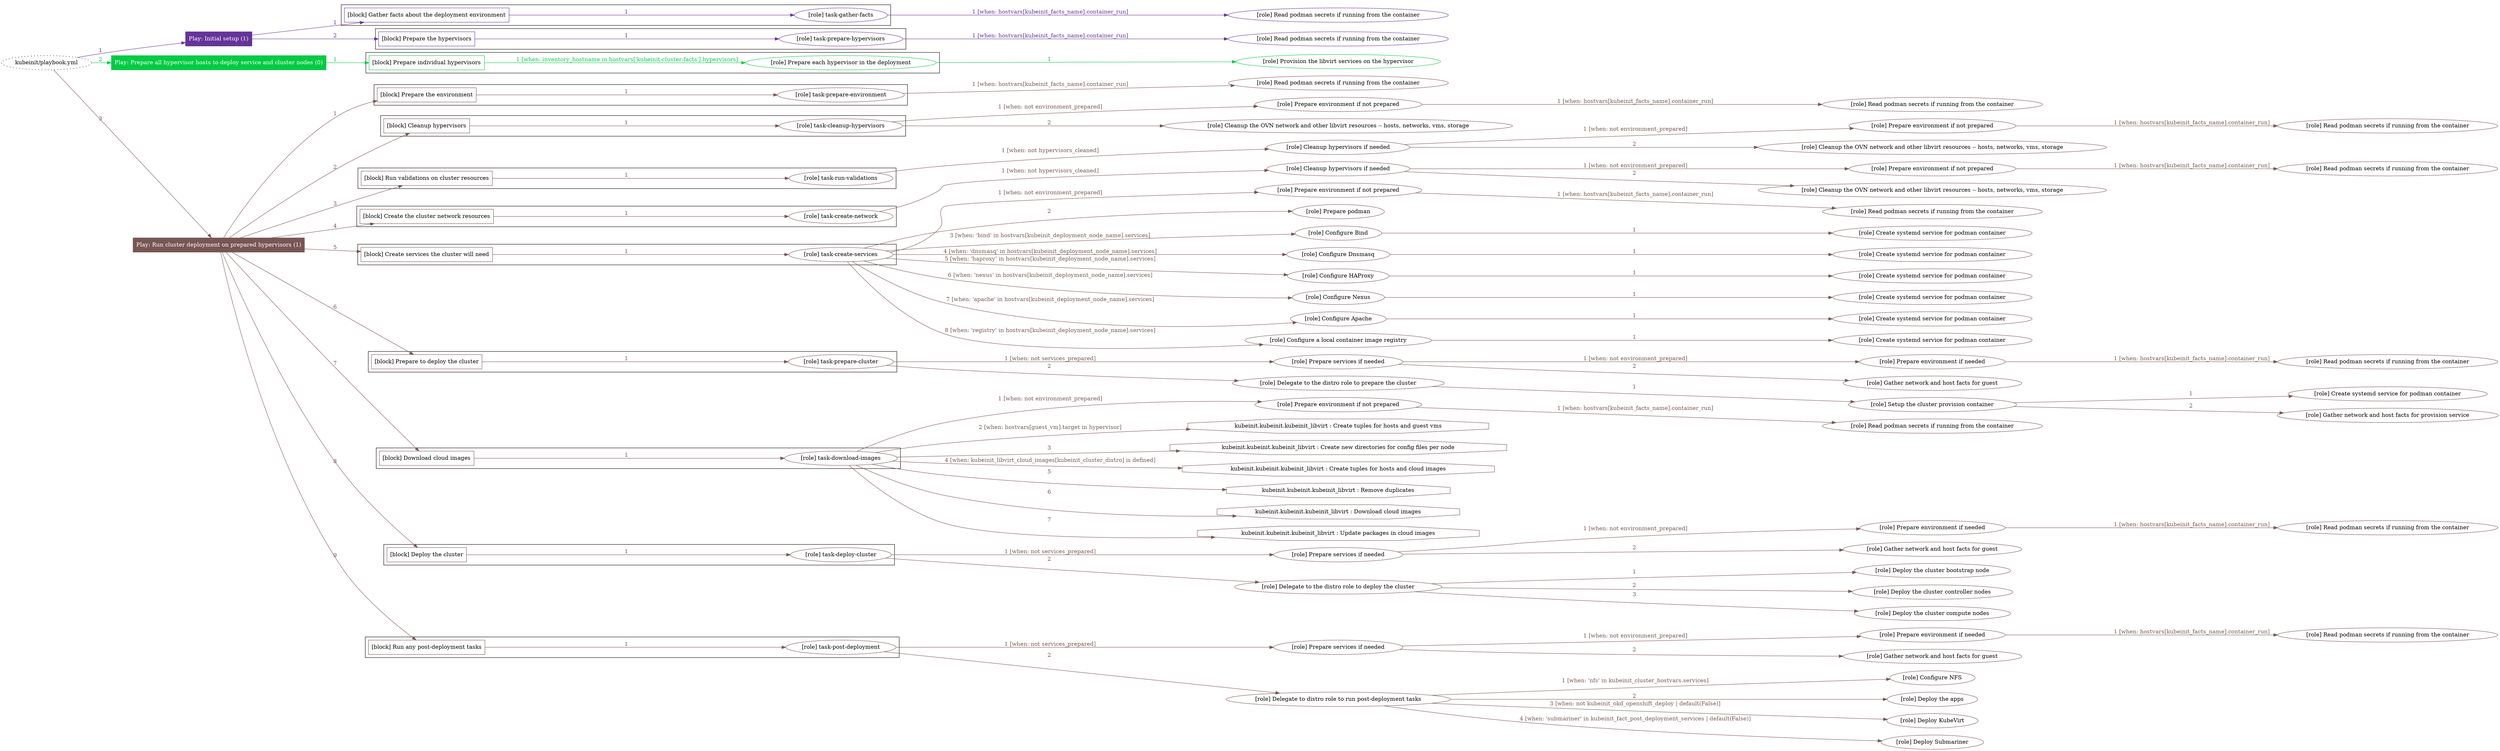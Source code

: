 digraph {
	graph [concentrate=true ordering=in rankdir=LR ratio=fill]
	edge [esep=5 sep=10]
	"kubeinit/playbook.yml" [id=root_node style=dotted]
	play_ef5bb7d8 [label="Play: Initial setup (1)" color="#653498" fontcolor="#ffffff" id=play_ef5bb7d8 shape=box style=filled tooltip=localhost]
	"kubeinit/playbook.yml" -> play_ef5bb7d8 [label="1 " color="#653498" fontcolor="#653498" id=edge_e11902c2 labeltooltip="1 " tooltip="1 "]
	subgraph "Read podman secrets if running from the container" {
		role_916a2d6f [label="[role] Read podman secrets if running from the container" color="#653498" id=role_916a2d6f tooltip="Read podman secrets if running from the container"]
	}
	subgraph "task-gather-facts" {
		role_f996202d [label="[role] task-gather-facts" color="#653498" id=role_f996202d tooltip="task-gather-facts"]
		role_f996202d -> role_916a2d6f [label="1 [when: hostvars[kubeinit_facts_name].container_run]" color="#653498" fontcolor="#653498" id=edge_2b8b3137 labeltooltip="1 [when: hostvars[kubeinit_facts_name].container_run]" tooltip="1 [when: hostvars[kubeinit_facts_name].container_run]"]
	}
	subgraph "Read podman secrets if running from the container" {
		role_86b1745c [label="[role] Read podman secrets if running from the container" color="#653498" id=role_86b1745c tooltip="Read podman secrets if running from the container"]
	}
	subgraph "task-prepare-hypervisors" {
		role_f8c74722 [label="[role] task-prepare-hypervisors" color="#653498" id=role_f8c74722 tooltip="task-prepare-hypervisors"]
		role_f8c74722 -> role_86b1745c [label="1 [when: hostvars[kubeinit_facts_name].container_run]" color="#653498" fontcolor="#653498" id=edge_34c82e16 labeltooltip="1 [when: hostvars[kubeinit_facts_name].container_run]" tooltip="1 [when: hostvars[kubeinit_facts_name].container_run]"]
	}
	subgraph "Play: Initial setup (1)" {
		play_ef5bb7d8 -> block_6607a6f6 [label=1 color="#653498" fontcolor="#653498" id=edge_a9a5e3ed labeltooltip=1 tooltip=1]
		subgraph cluster_block_6607a6f6 {
			block_6607a6f6 [label="[block] Gather facts about the deployment environment" color="#653498" id=block_6607a6f6 labeltooltip="Gather facts about the deployment environment" shape=box tooltip="Gather facts about the deployment environment"]
			block_6607a6f6 -> role_f996202d [label="1 " color="#653498" fontcolor="#653498" id=edge_7681ad76 labeltooltip="1 " tooltip="1 "]
		}
		play_ef5bb7d8 -> block_3bcbea35 [label=2 color="#653498" fontcolor="#653498" id=edge_1acaf02a labeltooltip=2 tooltip=2]
		subgraph cluster_block_3bcbea35 {
			block_3bcbea35 [label="[block] Prepare the hypervisors" color="#653498" id=block_3bcbea35 labeltooltip="Prepare the hypervisors" shape=box tooltip="Prepare the hypervisors"]
			block_3bcbea35 -> role_f8c74722 [label="1 " color="#653498" fontcolor="#653498" id=edge_926d035f labeltooltip="1 " tooltip="1 "]
		}
	}
	play_5a5620cb [label="Play: Prepare all hypervisor hosts to deploy service and cluster nodes (0)" color="#01cb43" fontcolor="#ffffff" id=play_5a5620cb shape=box style=filled tooltip="Play: Prepare all hypervisor hosts to deploy service and cluster nodes (0)"]
	"kubeinit/playbook.yml" -> play_5a5620cb [label="2 " color="#01cb43" fontcolor="#01cb43" id=edge_0c057e83 labeltooltip="2 " tooltip="2 "]
	subgraph "Provision the libvirt services on the hypervisor" {
		role_09f380d3 [label="[role] Provision the libvirt services on the hypervisor" color="#01cb43" id=role_09f380d3 tooltip="Provision the libvirt services on the hypervisor"]
	}
	subgraph "Prepare each hypervisor in the deployment" {
		role_ce234d63 [label="[role] Prepare each hypervisor in the deployment" color="#01cb43" id=role_ce234d63 tooltip="Prepare each hypervisor in the deployment"]
		role_ce234d63 -> role_09f380d3 [label="1 " color="#01cb43" fontcolor="#01cb43" id=edge_8b7c6ac7 labeltooltip="1 " tooltip="1 "]
	}
	subgraph "Play: Prepare all hypervisor hosts to deploy service and cluster nodes (0)" {
		play_5a5620cb -> block_a6a22e3a [label=1 color="#01cb43" fontcolor="#01cb43" id=edge_e180dee3 labeltooltip=1 tooltip=1]
		subgraph cluster_block_a6a22e3a {
			block_a6a22e3a [label="[block] Prepare individual hypervisors" color="#01cb43" id=block_a6a22e3a labeltooltip="Prepare individual hypervisors" shape=box tooltip="Prepare individual hypervisors"]
			block_a6a22e3a -> role_ce234d63 [label="1 [when: inventory_hostname in hostvars['kubeinit-cluster-facts'].hypervisors]" color="#01cb43" fontcolor="#01cb43" id=edge_c66e9101 labeltooltip="1 [when: inventory_hostname in hostvars['kubeinit-cluster-facts'].hypervisors]" tooltip="1 [when: inventory_hostname in hostvars['kubeinit-cluster-facts'].hypervisors]"]
		}
	}
	play_938c2290 [label="Play: Run cluster deployment on prepared hypervisors (1)" color="#785654" fontcolor="#ffffff" id=play_938c2290 shape=box style=filled tooltip=localhost]
	"kubeinit/playbook.yml" -> play_938c2290 [label="3 " color="#785654" fontcolor="#785654" id=edge_644bcb5f labeltooltip="3 " tooltip="3 "]
	subgraph "Read podman secrets if running from the container" {
		role_117aff7f [label="[role] Read podman secrets if running from the container" color="#785654" id=role_117aff7f tooltip="Read podman secrets if running from the container"]
	}
	subgraph "task-prepare-environment" {
		role_d1507ed4 [label="[role] task-prepare-environment" color="#785654" id=role_d1507ed4 tooltip="task-prepare-environment"]
		role_d1507ed4 -> role_117aff7f [label="1 [when: hostvars[kubeinit_facts_name].container_run]" color="#785654" fontcolor="#785654" id=edge_4e8d4fd3 labeltooltip="1 [when: hostvars[kubeinit_facts_name].container_run]" tooltip="1 [when: hostvars[kubeinit_facts_name].container_run]"]
	}
	subgraph "Read podman secrets if running from the container" {
		role_8993fdb8 [label="[role] Read podman secrets if running from the container" color="#785654" id=role_8993fdb8 tooltip="Read podman secrets if running from the container"]
	}
	subgraph "Prepare environment if not prepared" {
		role_f629f982 [label="[role] Prepare environment if not prepared" color="#785654" id=role_f629f982 tooltip="Prepare environment if not prepared"]
		role_f629f982 -> role_8993fdb8 [label="1 [when: hostvars[kubeinit_facts_name].container_run]" color="#785654" fontcolor="#785654" id=edge_ca801bd1 labeltooltip="1 [when: hostvars[kubeinit_facts_name].container_run]" tooltip="1 [when: hostvars[kubeinit_facts_name].container_run]"]
	}
	subgraph "Cleanup the OVN network and other libvirt resources -- hosts, networks, vms, storage" {
		role_afc162d0 [label="[role] Cleanup the OVN network and other libvirt resources -- hosts, networks, vms, storage" color="#785654" id=role_afc162d0 tooltip="Cleanup the OVN network and other libvirt resources -- hosts, networks, vms, storage"]
	}
	subgraph "task-cleanup-hypervisors" {
		role_f95b985a [label="[role] task-cleanup-hypervisors" color="#785654" id=role_f95b985a tooltip="task-cleanup-hypervisors"]
		role_f95b985a -> role_f629f982 [label="1 [when: not environment_prepared]" color="#785654" fontcolor="#785654" id=edge_406e219d labeltooltip="1 [when: not environment_prepared]" tooltip="1 [when: not environment_prepared]"]
		role_f95b985a -> role_afc162d0 [label="2 " color="#785654" fontcolor="#785654" id=edge_3c9da6db labeltooltip="2 " tooltip="2 "]
	}
	subgraph "Read podman secrets if running from the container" {
		role_ef52ccb8 [label="[role] Read podman secrets if running from the container" color="#785654" id=role_ef52ccb8 tooltip="Read podman secrets if running from the container"]
	}
	subgraph "Prepare environment if not prepared" {
		role_a2ba2b3c [label="[role] Prepare environment if not prepared" color="#785654" id=role_a2ba2b3c tooltip="Prepare environment if not prepared"]
		role_a2ba2b3c -> role_ef52ccb8 [label="1 [when: hostvars[kubeinit_facts_name].container_run]" color="#785654" fontcolor="#785654" id=edge_1bbcaeef labeltooltip="1 [when: hostvars[kubeinit_facts_name].container_run]" tooltip="1 [when: hostvars[kubeinit_facts_name].container_run]"]
	}
	subgraph "Cleanup the OVN network and other libvirt resources -- hosts, networks, vms, storage" {
		role_bb444fae [label="[role] Cleanup the OVN network and other libvirt resources -- hosts, networks, vms, storage" color="#785654" id=role_bb444fae tooltip="Cleanup the OVN network and other libvirt resources -- hosts, networks, vms, storage"]
	}
	subgraph "Cleanup hypervisors if needed" {
		role_a9456934 [label="[role] Cleanup hypervisors if needed" color="#785654" id=role_a9456934 tooltip="Cleanup hypervisors if needed"]
		role_a9456934 -> role_a2ba2b3c [label="1 [when: not environment_prepared]" color="#785654" fontcolor="#785654" id=edge_ef42ae83 labeltooltip="1 [when: not environment_prepared]" tooltip="1 [when: not environment_prepared]"]
		role_a9456934 -> role_bb444fae [label="2 " color="#785654" fontcolor="#785654" id=edge_f3ef244d labeltooltip="2 " tooltip="2 "]
	}
	subgraph "task-run-validations" {
		role_4f0e53b5 [label="[role] task-run-validations" color="#785654" id=role_4f0e53b5 tooltip="task-run-validations"]
		role_4f0e53b5 -> role_a9456934 [label="1 [when: not hypervisors_cleaned]" color="#785654" fontcolor="#785654" id=edge_1c4c4463 labeltooltip="1 [when: not hypervisors_cleaned]" tooltip="1 [when: not hypervisors_cleaned]"]
	}
	subgraph "Read podman secrets if running from the container" {
		role_9a3a5661 [label="[role] Read podman secrets if running from the container" color="#785654" id=role_9a3a5661 tooltip="Read podman secrets if running from the container"]
	}
	subgraph "Prepare environment if not prepared" {
		role_4adfddb5 [label="[role] Prepare environment if not prepared" color="#785654" id=role_4adfddb5 tooltip="Prepare environment if not prepared"]
		role_4adfddb5 -> role_9a3a5661 [label="1 [when: hostvars[kubeinit_facts_name].container_run]" color="#785654" fontcolor="#785654" id=edge_8a7b35db labeltooltip="1 [when: hostvars[kubeinit_facts_name].container_run]" tooltip="1 [when: hostvars[kubeinit_facts_name].container_run]"]
	}
	subgraph "Cleanup the OVN network and other libvirt resources -- hosts, networks, vms, storage" {
		role_0664c9be [label="[role] Cleanup the OVN network and other libvirt resources -- hosts, networks, vms, storage" color="#785654" id=role_0664c9be tooltip="Cleanup the OVN network and other libvirt resources -- hosts, networks, vms, storage"]
	}
	subgraph "Cleanup hypervisors if needed" {
		role_78b5e136 [label="[role] Cleanup hypervisors if needed" color="#785654" id=role_78b5e136 tooltip="Cleanup hypervisors if needed"]
		role_78b5e136 -> role_4adfddb5 [label="1 [when: not environment_prepared]" color="#785654" fontcolor="#785654" id=edge_22d456cb labeltooltip="1 [when: not environment_prepared]" tooltip="1 [when: not environment_prepared]"]
		role_78b5e136 -> role_0664c9be [label="2 " color="#785654" fontcolor="#785654" id=edge_bbef1d63 labeltooltip="2 " tooltip="2 "]
	}
	subgraph "task-create-network" {
		role_0ec7304c [label="[role] task-create-network" color="#785654" id=role_0ec7304c tooltip="task-create-network"]
		role_0ec7304c -> role_78b5e136 [label="1 [when: not hypervisors_cleaned]" color="#785654" fontcolor="#785654" id=edge_c8741495 labeltooltip="1 [when: not hypervisors_cleaned]" tooltip="1 [when: not hypervisors_cleaned]"]
	}
	subgraph "Read podman secrets if running from the container" {
		role_53a9a269 [label="[role] Read podman secrets if running from the container" color="#785654" id=role_53a9a269 tooltip="Read podman secrets if running from the container"]
	}
	subgraph "Prepare environment if not prepared" {
		role_6713d0b1 [label="[role] Prepare environment if not prepared" color="#785654" id=role_6713d0b1 tooltip="Prepare environment if not prepared"]
		role_6713d0b1 -> role_53a9a269 [label="1 [when: hostvars[kubeinit_facts_name].container_run]" color="#785654" fontcolor="#785654" id=edge_972643d6 labeltooltip="1 [when: hostvars[kubeinit_facts_name].container_run]" tooltip="1 [when: hostvars[kubeinit_facts_name].container_run]"]
	}
	subgraph "Prepare podman" {
		role_c1b65798 [label="[role] Prepare podman" color="#785654" id=role_c1b65798 tooltip="Prepare podman"]
	}
	subgraph "Create systemd service for podman container" {
		role_c87317fd [label="[role] Create systemd service for podman container" color="#785654" id=role_c87317fd tooltip="Create systemd service for podman container"]
	}
	subgraph "Configure Bind" {
		role_694959d9 [label="[role] Configure Bind" color="#785654" id=role_694959d9 tooltip="Configure Bind"]
		role_694959d9 -> role_c87317fd [label="1 " color="#785654" fontcolor="#785654" id=edge_5c02ef66 labeltooltip="1 " tooltip="1 "]
	}
	subgraph "Create systemd service for podman container" {
		role_c1ccc53e [label="[role] Create systemd service for podman container" color="#785654" id=role_c1ccc53e tooltip="Create systemd service for podman container"]
	}
	subgraph "Configure Dnsmasq" {
		role_cb7f53e8 [label="[role] Configure Dnsmasq" color="#785654" id=role_cb7f53e8 tooltip="Configure Dnsmasq"]
		role_cb7f53e8 -> role_c1ccc53e [label="1 " color="#785654" fontcolor="#785654" id=edge_0fab57d4 labeltooltip="1 " tooltip="1 "]
	}
	subgraph "Create systemd service for podman container" {
		role_285f755a [label="[role] Create systemd service for podman container" color="#785654" id=role_285f755a tooltip="Create systemd service for podman container"]
	}
	subgraph "Configure HAProxy" {
		role_86ba9d06 [label="[role] Configure HAProxy" color="#785654" id=role_86ba9d06 tooltip="Configure HAProxy"]
		role_86ba9d06 -> role_285f755a [label="1 " color="#785654" fontcolor="#785654" id=edge_9cd791c8 labeltooltip="1 " tooltip="1 "]
	}
	subgraph "Create systemd service for podman container" {
		role_683e174e [label="[role] Create systemd service for podman container" color="#785654" id=role_683e174e tooltip="Create systemd service for podman container"]
	}
	subgraph "Configure Nexus" {
		role_e190ffc1 [label="[role] Configure Nexus" color="#785654" id=role_e190ffc1 tooltip="Configure Nexus"]
		role_e190ffc1 -> role_683e174e [label="1 " color="#785654" fontcolor="#785654" id=edge_e069cd2f labeltooltip="1 " tooltip="1 "]
	}
	subgraph "Create systemd service for podman container" {
		role_6f9bb8cd [label="[role] Create systemd service for podman container" color="#785654" id=role_6f9bb8cd tooltip="Create systemd service for podman container"]
	}
	subgraph "Configure Apache" {
		role_339d85a5 [label="[role] Configure Apache" color="#785654" id=role_339d85a5 tooltip="Configure Apache"]
		role_339d85a5 -> role_6f9bb8cd [label="1 " color="#785654" fontcolor="#785654" id=edge_9bcd340d labeltooltip="1 " tooltip="1 "]
	}
	subgraph "Create systemd service for podman container" {
		role_fe4093ac [label="[role] Create systemd service for podman container" color="#785654" id=role_fe4093ac tooltip="Create systemd service for podman container"]
	}
	subgraph "Configure a local container image registry" {
		role_a5f2e04b [label="[role] Configure a local container image registry" color="#785654" id=role_a5f2e04b tooltip="Configure a local container image registry"]
		role_a5f2e04b -> role_fe4093ac [label="1 " color="#785654" fontcolor="#785654" id=edge_32570a7e labeltooltip="1 " tooltip="1 "]
	}
	subgraph "task-create-services" {
		role_c2b5f2b4 [label="[role] task-create-services" color="#785654" id=role_c2b5f2b4 tooltip="task-create-services"]
		role_c2b5f2b4 -> role_6713d0b1 [label="1 [when: not environment_prepared]" color="#785654" fontcolor="#785654" id=edge_25fc2056 labeltooltip="1 [when: not environment_prepared]" tooltip="1 [when: not environment_prepared]"]
		role_c2b5f2b4 -> role_c1b65798 [label="2 " color="#785654" fontcolor="#785654" id=edge_79a1b53e labeltooltip="2 " tooltip="2 "]
		role_c2b5f2b4 -> role_694959d9 [label="3 [when: 'bind' in hostvars[kubeinit_deployment_node_name].services]" color="#785654" fontcolor="#785654" id=edge_bffd1a77 labeltooltip="3 [when: 'bind' in hostvars[kubeinit_deployment_node_name].services]" tooltip="3 [when: 'bind' in hostvars[kubeinit_deployment_node_name].services]"]
		role_c2b5f2b4 -> role_cb7f53e8 [label="4 [when: 'dnsmasq' in hostvars[kubeinit_deployment_node_name].services]" color="#785654" fontcolor="#785654" id=edge_184c3905 labeltooltip="4 [when: 'dnsmasq' in hostvars[kubeinit_deployment_node_name].services]" tooltip="4 [when: 'dnsmasq' in hostvars[kubeinit_deployment_node_name].services]"]
		role_c2b5f2b4 -> role_86ba9d06 [label="5 [when: 'haproxy' in hostvars[kubeinit_deployment_node_name].services]" color="#785654" fontcolor="#785654" id=edge_62160260 labeltooltip="5 [when: 'haproxy' in hostvars[kubeinit_deployment_node_name].services]" tooltip="5 [when: 'haproxy' in hostvars[kubeinit_deployment_node_name].services]"]
		role_c2b5f2b4 -> role_e190ffc1 [label="6 [when: 'nexus' in hostvars[kubeinit_deployment_node_name].services]" color="#785654" fontcolor="#785654" id=edge_1701d884 labeltooltip="6 [when: 'nexus' in hostvars[kubeinit_deployment_node_name].services]" tooltip="6 [when: 'nexus' in hostvars[kubeinit_deployment_node_name].services]"]
		role_c2b5f2b4 -> role_339d85a5 [label="7 [when: 'apache' in hostvars[kubeinit_deployment_node_name].services]" color="#785654" fontcolor="#785654" id=edge_a2fc8622 labeltooltip="7 [when: 'apache' in hostvars[kubeinit_deployment_node_name].services]" tooltip="7 [when: 'apache' in hostvars[kubeinit_deployment_node_name].services]"]
		role_c2b5f2b4 -> role_a5f2e04b [label="8 [when: 'registry' in hostvars[kubeinit_deployment_node_name].services]" color="#785654" fontcolor="#785654" id=edge_c637a41e labeltooltip="8 [when: 'registry' in hostvars[kubeinit_deployment_node_name].services]" tooltip="8 [when: 'registry' in hostvars[kubeinit_deployment_node_name].services]"]
	}
	subgraph "Read podman secrets if running from the container" {
		role_4aade02e [label="[role] Read podman secrets if running from the container" color="#785654" id=role_4aade02e tooltip="Read podman secrets if running from the container"]
	}
	subgraph "Prepare environment if needed" {
		role_11d99ba8 [label="[role] Prepare environment if needed" color="#785654" id=role_11d99ba8 tooltip="Prepare environment if needed"]
		role_11d99ba8 -> role_4aade02e [label="1 [when: hostvars[kubeinit_facts_name].container_run]" color="#785654" fontcolor="#785654" id=edge_86c07389 labeltooltip="1 [when: hostvars[kubeinit_facts_name].container_run]" tooltip="1 [when: hostvars[kubeinit_facts_name].container_run]"]
	}
	subgraph "Gather network and host facts for guest" {
		role_32619f0c [label="[role] Gather network and host facts for guest" color="#785654" id=role_32619f0c tooltip="Gather network and host facts for guest"]
	}
	subgraph "Prepare services if needed" {
		role_f2004514 [label="[role] Prepare services if needed" color="#785654" id=role_f2004514 tooltip="Prepare services if needed"]
		role_f2004514 -> role_11d99ba8 [label="1 [when: not environment_prepared]" color="#785654" fontcolor="#785654" id=edge_132b68bc labeltooltip="1 [when: not environment_prepared]" tooltip="1 [when: not environment_prepared]"]
		role_f2004514 -> role_32619f0c [label="2 " color="#785654" fontcolor="#785654" id=edge_7f3e6d81 labeltooltip="2 " tooltip="2 "]
	}
	subgraph "Create systemd service for podman container" {
		role_1eadb5a3 [label="[role] Create systemd service for podman container" color="#785654" id=role_1eadb5a3 tooltip="Create systemd service for podman container"]
	}
	subgraph "Gather network and host facts for provision service" {
		role_e0f73b17 [label="[role] Gather network and host facts for provision service" color="#785654" id=role_e0f73b17 tooltip="Gather network and host facts for provision service"]
	}
	subgraph "Setup the cluster provision container" {
		role_45092ffb [label="[role] Setup the cluster provision container" color="#785654" id=role_45092ffb tooltip="Setup the cluster provision container"]
		role_45092ffb -> role_1eadb5a3 [label="1 " color="#785654" fontcolor="#785654" id=edge_7b5ec198 labeltooltip="1 " tooltip="1 "]
		role_45092ffb -> role_e0f73b17 [label="2 " color="#785654" fontcolor="#785654" id=edge_d5e1c714 labeltooltip="2 " tooltip="2 "]
	}
	subgraph "Delegate to the distro role to prepare the cluster" {
		role_ab9bb6d1 [label="[role] Delegate to the distro role to prepare the cluster" color="#785654" id=role_ab9bb6d1 tooltip="Delegate to the distro role to prepare the cluster"]
		role_ab9bb6d1 -> role_45092ffb [label="1 " color="#785654" fontcolor="#785654" id=edge_50aadb73 labeltooltip="1 " tooltip="1 "]
	}
	subgraph "task-prepare-cluster" {
		role_23cc5078 [label="[role] task-prepare-cluster" color="#785654" id=role_23cc5078 tooltip="task-prepare-cluster"]
		role_23cc5078 -> role_f2004514 [label="1 [when: not services_prepared]" color="#785654" fontcolor="#785654" id=edge_ea7bab16 labeltooltip="1 [when: not services_prepared]" tooltip="1 [when: not services_prepared]"]
		role_23cc5078 -> role_ab9bb6d1 [label="2 " color="#785654" fontcolor="#785654" id=edge_29ea0aee labeltooltip="2 " tooltip="2 "]
	}
	subgraph "Read podman secrets if running from the container" {
		role_81a9eca4 [label="[role] Read podman secrets if running from the container" color="#785654" id=role_81a9eca4 tooltip="Read podman secrets if running from the container"]
	}
	subgraph "Prepare environment if not prepared" {
		role_979f39a2 [label="[role] Prepare environment if not prepared" color="#785654" id=role_979f39a2 tooltip="Prepare environment if not prepared"]
		role_979f39a2 -> role_81a9eca4 [label="1 [when: hostvars[kubeinit_facts_name].container_run]" color="#785654" fontcolor="#785654" id=edge_ac905afc labeltooltip="1 [when: hostvars[kubeinit_facts_name].container_run]" tooltip="1 [when: hostvars[kubeinit_facts_name].container_run]"]
	}
	subgraph "task-download-images" {
		role_bc94ea03 [label="[role] task-download-images" color="#785654" id=role_bc94ea03 tooltip="task-download-images"]
		role_bc94ea03 -> role_979f39a2 [label="1 [when: not environment_prepared]" color="#785654" fontcolor="#785654" id=edge_4790a202 labeltooltip="1 [when: not environment_prepared]" tooltip="1 [when: not environment_prepared]"]
		task_5889d935 [label="kubeinit.kubeinit.kubeinit_libvirt : Create tuples for hosts and guest vms" color="#785654" id=task_5889d935 shape=octagon tooltip="kubeinit.kubeinit.kubeinit_libvirt : Create tuples for hosts and guest vms"]
		role_bc94ea03 -> task_5889d935 [label="2 [when: hostvars[guest_vm].target in hypervisor]" color="#785654" fontcolor="#785654" id=edge_fbb8698a labeltooltip="2 [when: hostvars[guest_vm].target in hypervisor]" tooltip="2 [when: hostvars[guest_vm].target in hypervisor]"]
		task_82e08564 [label="kubeinit.kubeinit.kubeinit_libvirt : Create new directories for config files per node" color="#785654" id=task_82e08564 shape=octagon tooltip="kubeinit.kubeinit.kubeinit_libvirt : Create new directories for config files per node"]
		role_bc94ea03 -> task_82e08564 [label="3 " color="#785654" fontcolor="#785654" id=edge_ca9d1ded labeltooltip="3 " tooltip="3 "]
		task_bbcd9536 [label="kubeinit.kubeinit.kubeinit_libvirt : Create tuples for hosts and cloud images" color="#785654" id=task_bbcd9536 shape=octagon tooltip="kubeinit.kubeinit.kubeinit_libvirt : Create tuples for hosts and cloud images"]
		role_bc94ea03 -> task_bbcd9536 [label="4 [when: kubeinit_libvirt_cloud_images[kubeinit_cluster_distro] is defined]" color="#785654" fontcolor="#785654" id=edge_0dad5ee3 labeltooltip="4 [when: kubeinit_libvirt_cloud_images[kubeinit_cluster_distro] is defined]" tooltip="4 [when: kubeinit_libvirt_cloud_images[kubeinit_cluster_distro] is defined]"]
		task_1db82978 [label="kubeinit.kubeinit.kubeinit_libvirt : Remove duplicates" color="#785654" id=task_1db82978 shape=octagon tooltip="kubeinit.kubeinit.kubeinit_libvirt : Remove duplicates"]
		role_bc94ea03 -> task_1db82978 [label="5 " color="#785654" fontcolor="#785654" id=edge_aa6a5d04 labeltooltip="5 " tooltip="5 "]
		task_b72ce619 [label="kubeinit.kubeinit.kubeinit_libvirt : Download cloud images" color="#785654" id=task_b72ce619 shape=octagon tooltip="kubeinit.kubeinit.kubeinit_libvirt : Download cloud images"]
		role_bc94ea03 -> task_b72ce619 [label="6 " color="#785654" fontcolor="#785654" id=edge_03ebc9c2 labeltooltip="6 " tooltip="6 "]
		task_031c03f6 [label="kubeinit.kubeinit.kubeinit_libvirt : Update packages in cloud images" color="#785654" id=task_031c03f6 shape=octagon tooltip="kubeinit.kubeinit.kubeinit_libvirt : Update packages in cloud images"]
		role_bc94ea03 -> task_031c03f6 [label="7 " color="#785654" fontcolor="#785654" id=edge_1a0b6664 labeltooltip="7 " tooltip="7 "]
	}
	subgraph "Read podman secrets if running from the container" {
		role_d79a4f9f [label="[role] Read podman secrets if running from the container" color="#785654" id=role_d79a4f9f tooltip="Read podman secrets if running from the container"]
	}
	subgraph "Prepare environment if needed" {
		role_9740ee16 [label="[role] Prepare environment if needed" color="#785654" id=role_9740ee16 tooltip="Prepare environment if needed"]
		role_9740ee16 -> role_d79a4f9f [label="1 [when: hostvars[kubeinit_facts_name].container_run]" color="#785654" fontcolor="#785654" id=edge_729b1755 labeltooltip="1 [when: hostvars[kubeinit_facts_name].container_run]" tooltip="1 [when: hostvars[kubeinit_facts_name].container_run]"]
	}
	subgraph "Gather network and host facts for guest" {
		role_a348ebce [label="[role] Gather network and host facts for guest" color="#785654" id=role_a348ebce tooltip="Gather network and host facts for guest"]
	}
	subgraph "Prepare services if needed" {
		role_da96cbc3 [label="[role] Prepare services if needed" color="#785654" id=role_da96cbc3 tooltip="Prepare services if needed"]
		role_da96cbc3 -> role_9740ee16 [label="1 [when: not environment_prepared]" color="#785654" fontcolor="#785654" id=edge_b700f465 labeltooltip="1 [when: not environment_prepared]" tooltip="1 [when: not environment_prepared]"]
		role_da96cbc3 -> role_a348ebce [label="2 " color="#785654" fontcolor="#785654" id=edge_05e4e09d labeltooltip="2 " tooltip="2 "]
	}
	subgraph "Deploy the cluster bootstrap node" {
		role_db73ee3d [label="[role] Deploy the cluster bootstrap node" color="#785654" id=role_db73ee3d tooltip="Deploy the cluster bootstrap node"]
	}
	subgraph "Deploy the cluster controller nodes" {
		role_f50dd3b9 [label="[role] Deploy the cluster controller nodes" color="#785654" id=role_f50dd3b9 tooltip="Deploy the cluster controller nodes"]
	}
	subgraph "Deploy the cluster compute nodes" {
		role_091b00dc [label="[role] Deploy the cluster compute nodes" color="#785654" id=role_091b00dc tooltip="Deploy the cluster compute nodes"]
	}
	subgraph "Delegate to the distro role to deploy the cluster" {
		role_edeaea0a [label="[role] Delegate to the distro role to deploy the cluster" color="#785654" id=role_edeaea0a tooltip="Delegate to the distro role to deploy the cluster"]
		role_edeaea0a -> role_db73ee3d [label="1 " color="#785654" fontcolor="#785654" id=edge_f6cbbd13 labeltooltip="1 " tooltip="1 "]
		role_edeaea0a -> role_f50dd3b9 [label="2 " color="#785654" fontcolor="#785654" id=edge_17898349 labeltooltip="2 " tooltip="2 "]
		role_edeaea0a -> role_091b00dc [label="3 " color="#785654" fontcolor="#785654" id=edge_ee3d8a95 labeltooltip="3 " tooltip="3 "]
	}
	subgraph "task-deploy-cluster" {
		role_d8fbc8d4 [label="[role] task-deploy-cluster" color="#785654" id=role_d8fbc8d4 tooltip="task-deploy-cluster"]
		role_d8fbc8d4 -> role_da96cbc3 [label="1 [when: not services_prepared]" color="#785654" fontcolor="#785654" id=edge_8b67bf6a labeltooltip="1 [when: not services_prepared]" tooltip="1 [when: not services_prepared]"]
		role_d8fbc8d4 -> role_edeaea0a [label="2 " color="#785654" fontcolor="#785654" id=edge_59a7c76f labeltooltip="2 " tooltip="2 "]
	}
	subgraph "Read podman secrets if running from the container" {
		role_cd8fb926 [label="[role] Read podman secrets if running from the container" color="#785654" id=role_cd8fb926 tooltip="Read podman secrets if running from the container"]
	}
	subgraph "Prepare environment if needed" {
		role_82a637c6 [label="[role] Prepare environment if needed" color="#785654" id=role_82a637c6 tooltip="Prepare environment if needed"]
		role_82a637c6 -> role_cd8fb926 [label="1 [when: hostvars[kubeinit_facts_name].container_run]" color="#785654" fontcolor="#785654" id=edge_f4dba636 labeltooltip="1 [when: hostvars[kubeinit_facts_name].container_run]" tooltip="1 [when: hostvars[kubeinit_facts_name].container_run]"]
	}
	subgraph "Gather network and host facts for guest" {
		role_5c886ac0 [label="[role] Gather network and host facts for guest" color="#785654" id=role_5c886ac0 tooltip="Gather network and host facts for guest"]
	}
	subgraph "Prepare services if needed" {
		role_6f0956d5 [label="[role] Prepare services if needed" color="#785654" id=role_6f0956d5 tooltip="Prepare services if needed"]
		role_6f0956d5 -> role_82a637c6 [label="1 [when: not environment_prepared]" color="#785654" fontcolor="#785654" id=edge_0da4495f labeltooltip="1 [when: not environment_prepared]" tooltip="1 [when: not environment_prepared]"]
		role_6f0956d5 -> role_5c886ac0 [label="2 " color="#785654" fontcolor="#785654" id=edge_f9dc841b labeltooltip="2 " tooltip="2 "]
	}
	subgraph "Configure NFS" {
		role_9a9130e4 [label="[role] Configure NFS" color="#785654" id=role_9a9130e4 tooltip="Configure NFS"]
	}
	subgraph "Deploy the apps" {
		role_5eaf8080 [label="[role] Deploy the apps" color="#785654" id=role_5eaf8080 tooltip="Deploy the apps"]
	}
	subgraph "Deploy KubeVirt" {
		role_3f79cc70 [label="[role] Deploy KubeVirt" color="#785654" id=role_3f79cc70 tooltip="Deploy KubeVirt"]
	}
	subgraph "Deploy Submariner" {
		role_0cb825c6 [label="[role] Deploy Submariner" color="#785654" id=role_0cb825c6 tooltip="Deploy Submariner"]
	}
	subgraph "Delegate to distro role to run post-deployment tasks" {
		role_1118a878 [label="[role] Delegate to distro role to run post-deployment tasks" color="#785654" id=role_1118a878 tooltip="Delegate to distro role to run post-deployment tasks"]
		role_1118a878 -> role_9a9130e4 [label="1 [when: 'nfs' in kubeinit_cluster_hostvars.services]" color="#785654" fontcolor="#785654" id=edge_e9b8900d labeltooltip="1 [when: 'nfs' in kubeinit_cluster_hostvars.services]" tooltip="1 [when: 'nfs' in kubeinit_cluster_hostvars.services]"]
		role_1118a878 -> role_5eaf8080 [label="2 " color="#785654" fontcolor="#785654" id=edge_b3ef152e labeltooltip="2 " tooltip="2 "]
		role_1118a878 -> role_3f79cc70 [label="3 [when: not kubeinit_okd_openshift_deploy | default(False)]" color="#785654" fontcolor="#785654" id=edge_a27d9b57 labeltooltip="3 [when: not kubeinit_okd_openshift_deploy | default(False)]" tooltip="3 [when: not kubeinit_okd_openshift_deploy | default(False)]"]
		role_1118a878 -> role_0cb825c6 [label="4 [when: 'submariner' in kubeinit_fact_post_deployment_services | default(False)]" color="#785654" fontcolor="#785654" id=edge_de0cdbaa labeltooltip="4 [when: 'submariner' in kubeinit_fact_post_deployment_services | default(False)]" tooltip="4 [when: 'submariner' in kubeinit_fact_post_deployment_services | default(False)]"]
	}
	subgraph "task-post-deployment" {
		role_7cb75fe7 [label="[role] task-post-deployment" color="#785654" id=role_7cb75fe7 tooltip="task-post-deployment"]
		role_7cb75fe7 -> role_6f0956d5 [label="1 [when: not services_prepared]" color="#785654" fontcolor="#785654" id=edge_c4e252c1 labeltooltip="1 [when: not services_prepared]" tooltip="1 [when: not services_prepared]"]
		role_7cb75fe7 -> role_1118a878 [label="2 " color="#785654" fontcolor="#785654" id=edge_2c2b578a labeltooltip="2 " tooltip="2 "]
	}
	subgraph "Play: Run cluster deployment on prepared hypervisors (1)" {
		play_938c2290 -> block_7dc50545 [label=1 color="#785654" fontcolor="#785654" id=edge_77a1104e labeltooltip=1 tooltip=1]
		subgraph cluster_block_7dc50545 {
			block_7dc50545 [label="[block] Prepare the environment" color="#785654" id=block_7dc50545 labeltooltip="Prepare the environment" shape=box tooltip="Prepare the environment"]
			block_7dc50545 -> role_d1507ed4 [label="1 " color="#785654" fontcolor="#785654" id=edge_a7a5c5df labeltooltip="1 " tooltip="1 "]
		}
		play_938c2290 -> block_906f7350 [label=2 color="#785654" fontcolor="#785654" id=edge_8dba93e7 labeltooltip=2 tooltip=2]
		subgraph cluster_block_906f7350 {
			block_906f7350 [label="[block] Cleanup hypervisors" color="#785654" id=block_906f7350 labeltooltip="Cleanup hypervisors" shape=box tooltip="Cleanup hypervisors"]
			block_906f7350 -> role_f95b985a [label="1 " color="#785654" fontcolor="#785654" id=edge_24cad720 labeltooltip="1 " tooltip="1 "]
		}
		play_938c2290 -> block_331eaff7 [label=3 color="#785654" fontcolor="#785654" id=edge_475ea43c labeltooltip=3 tooltip=3]
		subgraph cluster_block_331eaff7 {
			block_331eaff7 [label="[block] Run validations on cluster resources" color="#785654" id=block_331eaff7 labeltooltip="Run validations on cluster resources" shape=box tooltip="Run validations on cluster resources"]
			block_331eaff7 -> role_4f0e53b5 [label="1 " color="#785654" fontcolor="#785654" id=edge_ebb5f6d7 labeltooltip="1 " tooltip="1 "]
		}
		play_938c2290 -> block_174d0eb0 [label=4 color="#785654" fontcolor="#785654" id=edge_3b1c73a3 labeltooltip=4 tooltip=4]
		subgraph cluster_block_174d0eb0 {
			block_174d0eb0 [label="[block] Create the cluster network resources" color="#785654" id=block_174d0eb0 labeltooltip="Create the cluster network resources" shape=box tooltip="Create the cluster network resources"]
			block_174d0eb0 -> role_0ec7304c [label="1 " color="#785654" fontcolor="#785654" id=edge_3517fff2 labeltooltip="1 " tooltip="1 "]
		}
		play_938c2290 -> block_e9a815d4 [label=5 color="#785654" fontcolor="#785654" id=edge_81952fd9 labeltooltip=5 tooltip=5]
		subgraph cluster_block_e9a815d4 {
			block_e9a815d4 [label="[block] Create services the cluster will need" color="#785654" id=block_e9a815d4 labeltooltip="Create services the cluster will need" shape=box tooltip="Create services the cluster will need"]
			block_e9a815d4 -> role_c2b5f2b4 [label="1 " color="#785654" fontcolor="#785654" id=edge_aacddd5f labeltooltip="1 " tooltip="1 "]
		}
		play_938c2290 -> block_ef9933c3 [label=6 color="#785654" fontcolor="#785654" id=edge_93e3252d labeltooltip=6 tooltip=6]
		subgraph cluster_block_ef9933c3 {
			block_ef9933c3 [label="[block] Prepare to deploy the cluster" color="#785654" id=block_ef9933c3 labeltooltip="Prepare to deploy the cluster" shape=box tooltip="Prepare to deploy the cluster"]
			block_ef9933c3 -> role_23cc5078 [label="1 " color="#785654" fontcolor="#785654" id=edge_5011d906 labeltooltip="1 " tooltip="1 "]
		}
		play_938c2290 -> block_3affa94a [label=7 color="#785654" fontcolor="#785654" id=edge_cb41a328 labeltooltip=7 tooltip=7]
		subgraph cluster_block_3affa94a {
			block_3affa94a [label="[block] Download cloud images" color="#785654" id=block_3affa94a labeltooltip="Download cloud images" shape=box tooltip="Download cloud images"]
			block_3affa94a -> role_bc94ea03 [label="1 " color="#785654" fontcolor="#785654" id=edge_81f94e7c labeltooltip="1 " tooltip="1 "]
		}
		play_938c2290 -> block_5601eb74 [label=8 color="#785654" fontcolor="#785654" id=edge_8a31e596 labeltooltip=8 tooltip=8]
		subgraph cluster_block_5601eb74 {
			block_5601eb74 [label="[block] Deploy the cluster" color="#785654" id=block_5601eb74 labeltooltip="Deploy the cluster" shape=box tooltip="Deploy the cluster"]
			block_5601eb74 -> role_d8fbc8d4 [label="1 " color="#785654" fontcolor="#785654" id=edge_e253b8cc labeltooltip="1 " tooltip="1 "]
		}
		play_938c2290 -> block_d4c58175 [label=9 color="#785654" fontcolor="#785654" id=edge_2dd5ed73 labeltooltip=9 tooltip=9]
		subgraph cluster_block_d4c58175 {
			block_d4c58175 [label="[block] Run any post-deployment tasks" color="#785654" id=block_d4c58175 labeltooltip="Run any post-deployment tasks" shape=box tooltip="Run any post-deployment tasks"]
			block_d4c58175 -> role_7cb75fe7 [label="1 " color="#785654" fontcolor="#785654" id=edge_65ba9af9 labeltooltip="1 " tooltip="1 "]
		}
	}
}
